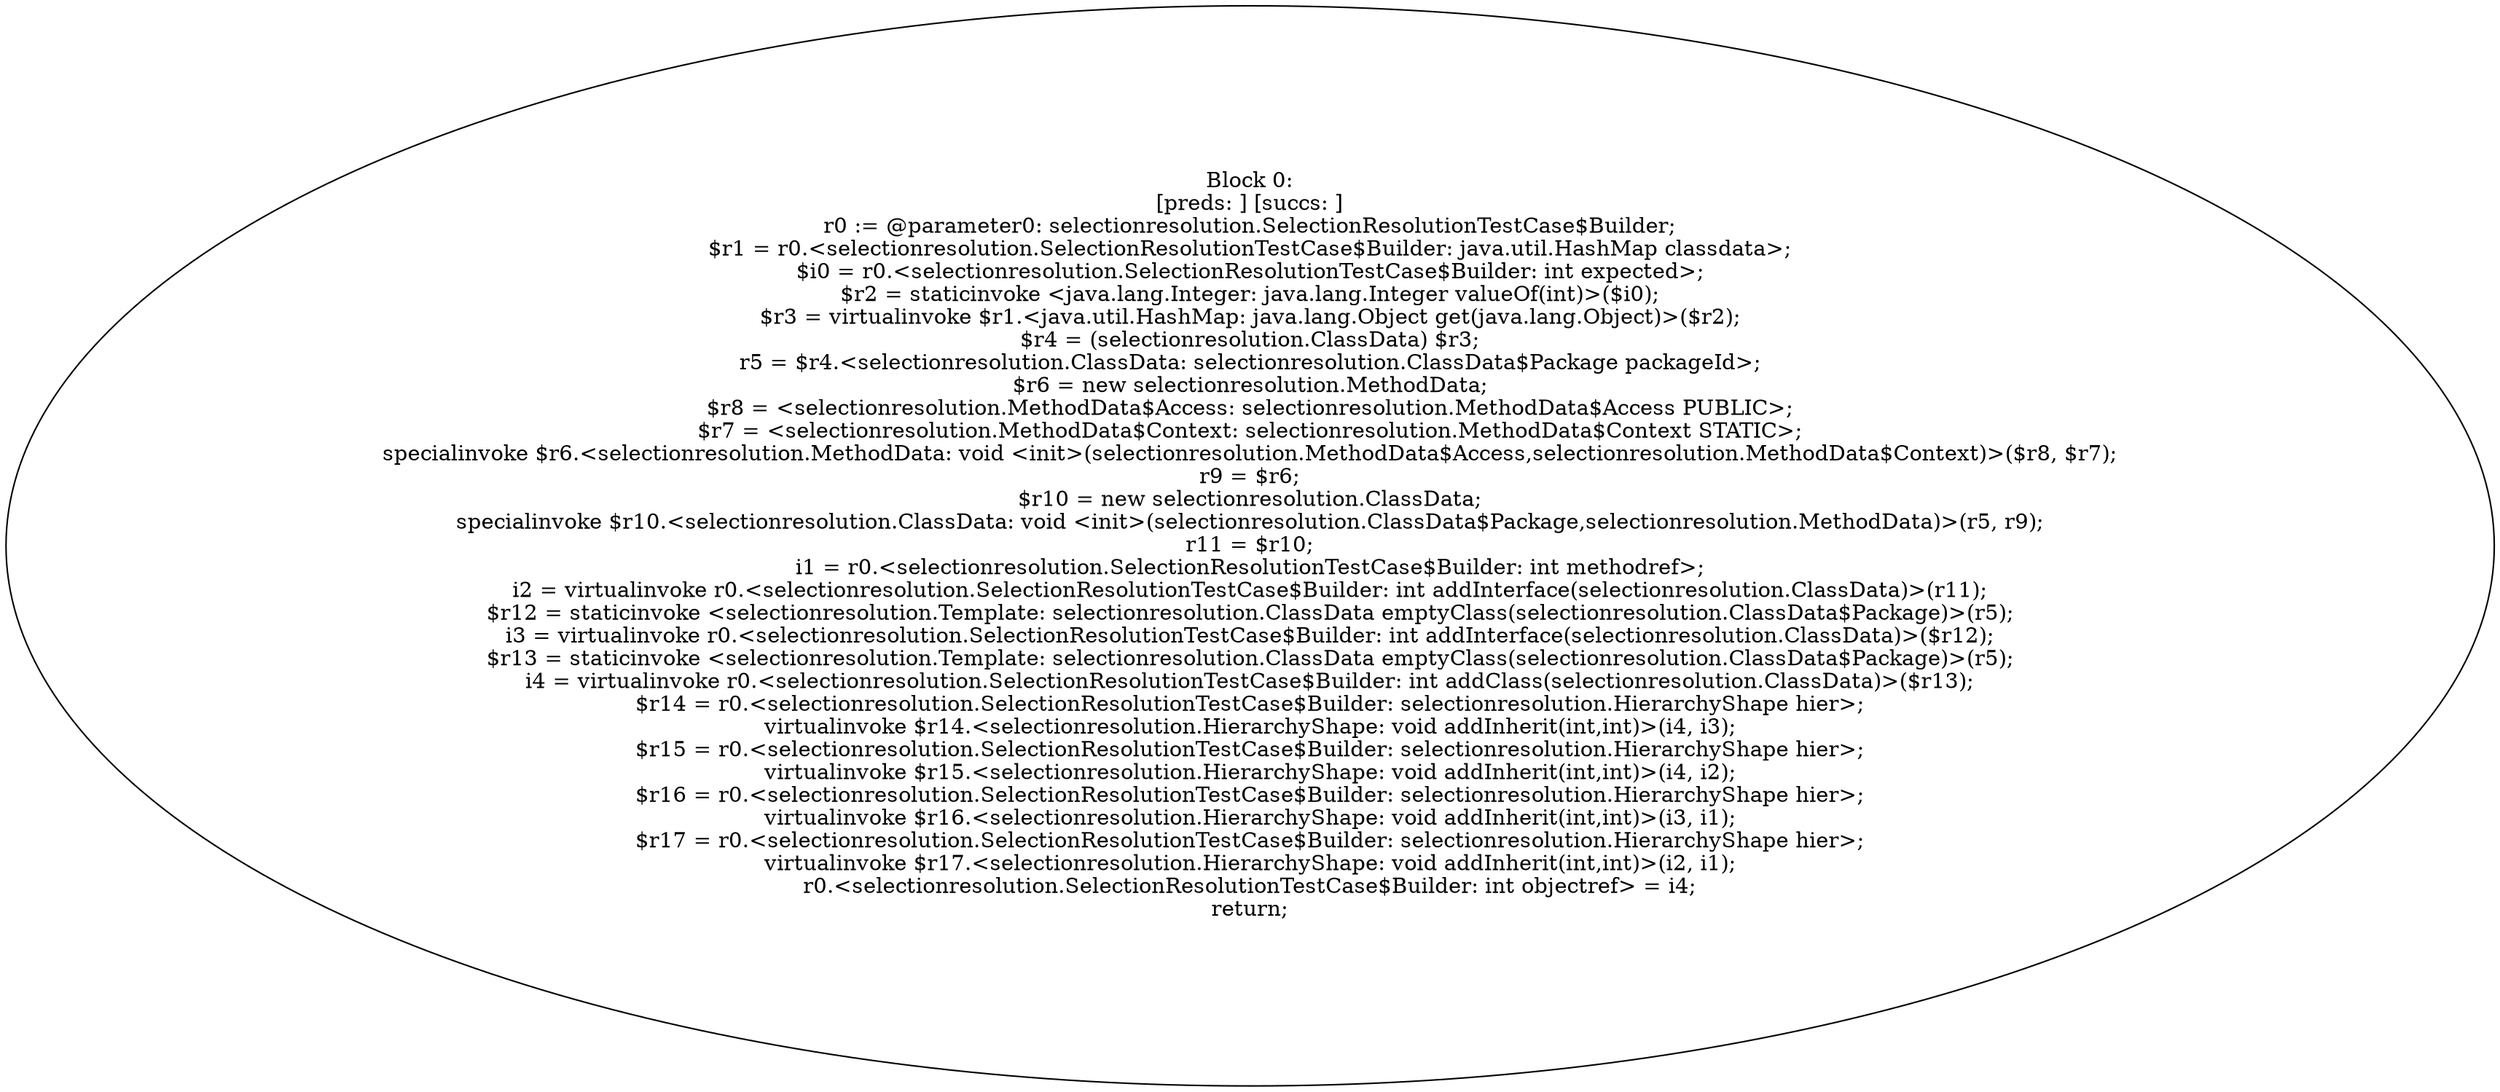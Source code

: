 digraph "unitGraph" {
    "Block 0:
[preds: ] [succs: ]
r0 := @parameter0: selectionresolution.SelectionResolutionTestCase$Builder;
$r1 = r0.<selectionresolution.SelectionResolutionTestCase$Builder: java.util.HashMap classdata>;
$i0 = r0.<selectionresolution.SelectionResolutionTestCase$Builder: int expected>;
$r2 = staticinvoke <java.lang.Integer: java.lang.Integer valueOf(int)>($i0);
$r3 = virtualinvoke $r1.<java.util.HashMap: java.lang.Object get(java.lang.Object)>($r2);
$r4 = (selectionresolution.ClassData) $r3;
r5 = $r4.<selectionresolution.ClassData: selectionresolution.ClassData$Package packageId>;
$r6 = new selectionresolution.MethodData;
$r8 = <selectionresolution.MethodData$Access: selectionresolution.MethodData$Access PUBLIC>;
$r7 = <selectionresolution.MethodData$Context: selectionresolution.MethodData$Context STATIC>;
specialinvoke $r6.<selectionresolution.MethodData: void <init>(selectionresolution.MethodData$Access,selectionresolution.MethodData$Context)>($r8, $r7);
r9 = $r6;
$r10 = new selectionresolution.ClassData;
specialinvoke $r10.<selectionresolution.ClassData: void <init>(selectionresolution.ClassData$Package,selectionresolution.MethodData)>(r5, r9);
r11 = $r10;
i1 = r0.<selectionresolution.SelectionResolutionTestCase$Builder: int methodref>;
i2 = virtualinvoke r0.<selectionresolution.SelectionResolutionTestCase$Builder: int addInterface(selectionresolution.ClassData)>(r11);
$r12 = staticinvoke <selectionresolution.Template: selectionresolution.ClassData emptyClass(selectionresolution.ClassData$Package)>(r5);
i3 = virtualinvoke r0.<selectionresolution.SelectionResolutionTestCase$Builder: int addInterface(selectionresolution.ClassData)>($r12);
$r13 = staticinvoke <selectionresolution.Template: selectionresolution.ClassData emptyClass(selectionresolution.ClassData$Package)>(r5);
i4 = virtualinvoke r0.<selectionresolution.SelectionResolutionTestCase$Builder: int addClass(selectionresolution.ClassData)>($r13);
$r14 = r0.<selectionresolution.SelectionResolutionTestCase$Builder: selectionresolution.HierarchyShape hier>;
virtualinvoke $r14.<selectionresolution.HierarchyShape: void addInherit(int,int)>(i4, i3);
$r15 = r0.<selectionresolution.SelectionResolutionTestCase$Builder: selectionresolution.HierarchyShape hier>;
virtualinvoke $r15.<selectionresolution.HierarchyShape: void addInherit(int,int)>(i4, i2);
$r16 = r0.<selectionresolution.SelectionResolutionTestCase$Builder: selectionresolution.HierarchyShape hier>;
virtualinvoke $r16.<selectionresolution.HierarchyShape: void addInherit(int,int)>(i3, i1);
$r17 = r0.<selectionresolution.SelectionResolutionTestCase$Builder: selectionresolution.HierarchyShape hier>;
virtualinvoke $r17.<selectionresolution.HierarchyShape: void addInherit(int,int)>(i2, i1);
r0.<selectionresolution.SelectionResolutionTestCase$Builder: int objectref> = i4;
return;
"
}
